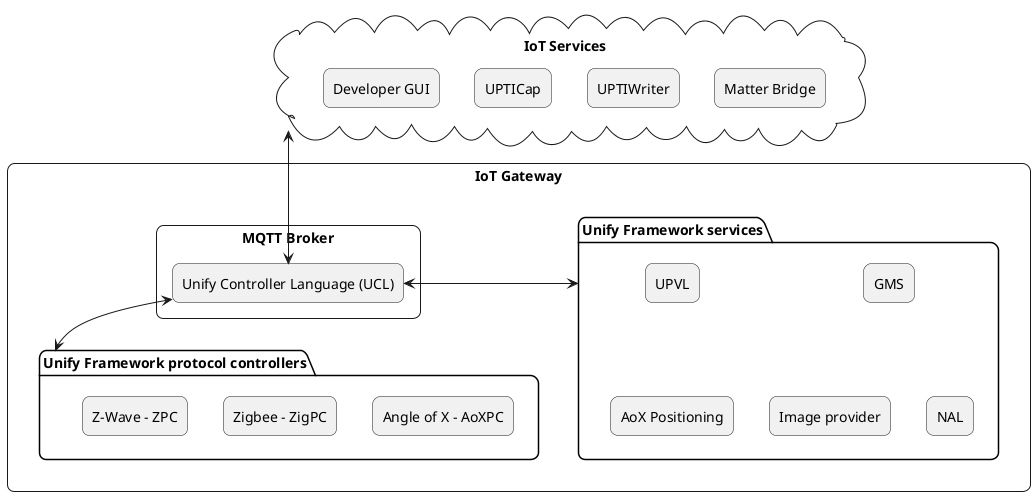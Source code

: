 @startuml SDKOverview

skinparam roundCorner 15

top to bottom direction

cloud "IoT Services" as IOTService {
    rectangle "Developer GUI" as DEVGUI 
    rectangle "UPTICap" as UPTICAP
    rectangle "UPTIWriter" as UPTIWRITER
    rectangle "Matter Bridge" as UMB

    DEVGUI -[hidden]r->UPTICAP
    UPTICAP -[hidden]r->UPTIWRITER 
    UPTIWRITER -[hidden]r->UMB
}

rectangle "IoT Gateway" {

    package "Unify Framework services" as services {
        rectangle "NAL" as NAL
        rectangle "UPVL" as UPVL
        rectangle "Image provider" as IMP
        rectangle "GMS" as GMS
        rectangle "AoX Positioning" as positioning
    }

    rectangle "MQTT Broker" as Broker {
        rectangle "Unify Controller Language (UCL)" as ABLayer
    }

    ABLayer <-> services

    GMS -[hidden]r-> IMP
    IMP -[hidden]r-> NAL
    NAL -[hidden]d-> GMS
    UPVL -[hidden]d-> positioning

    package "Unify Framework protocol controllers" as PCS {
        rectangle "Z-Wave - ZPC" as ZPC
        rectangle "Zigbee - ZigPC" as ZIGPC
        rectangle "Angle of X - AoXPC" as AOX
    }
}

ZPC -[hidden]r-> ZIGPC
ZIGPC -[hidden]r-> AOX

' Relation between Protocol controllers and MQTT abstration layer
ABLayer <-d-> PCS

' IoT Services relation to the rest
IOTService <-d-> ABLayer


@enduml